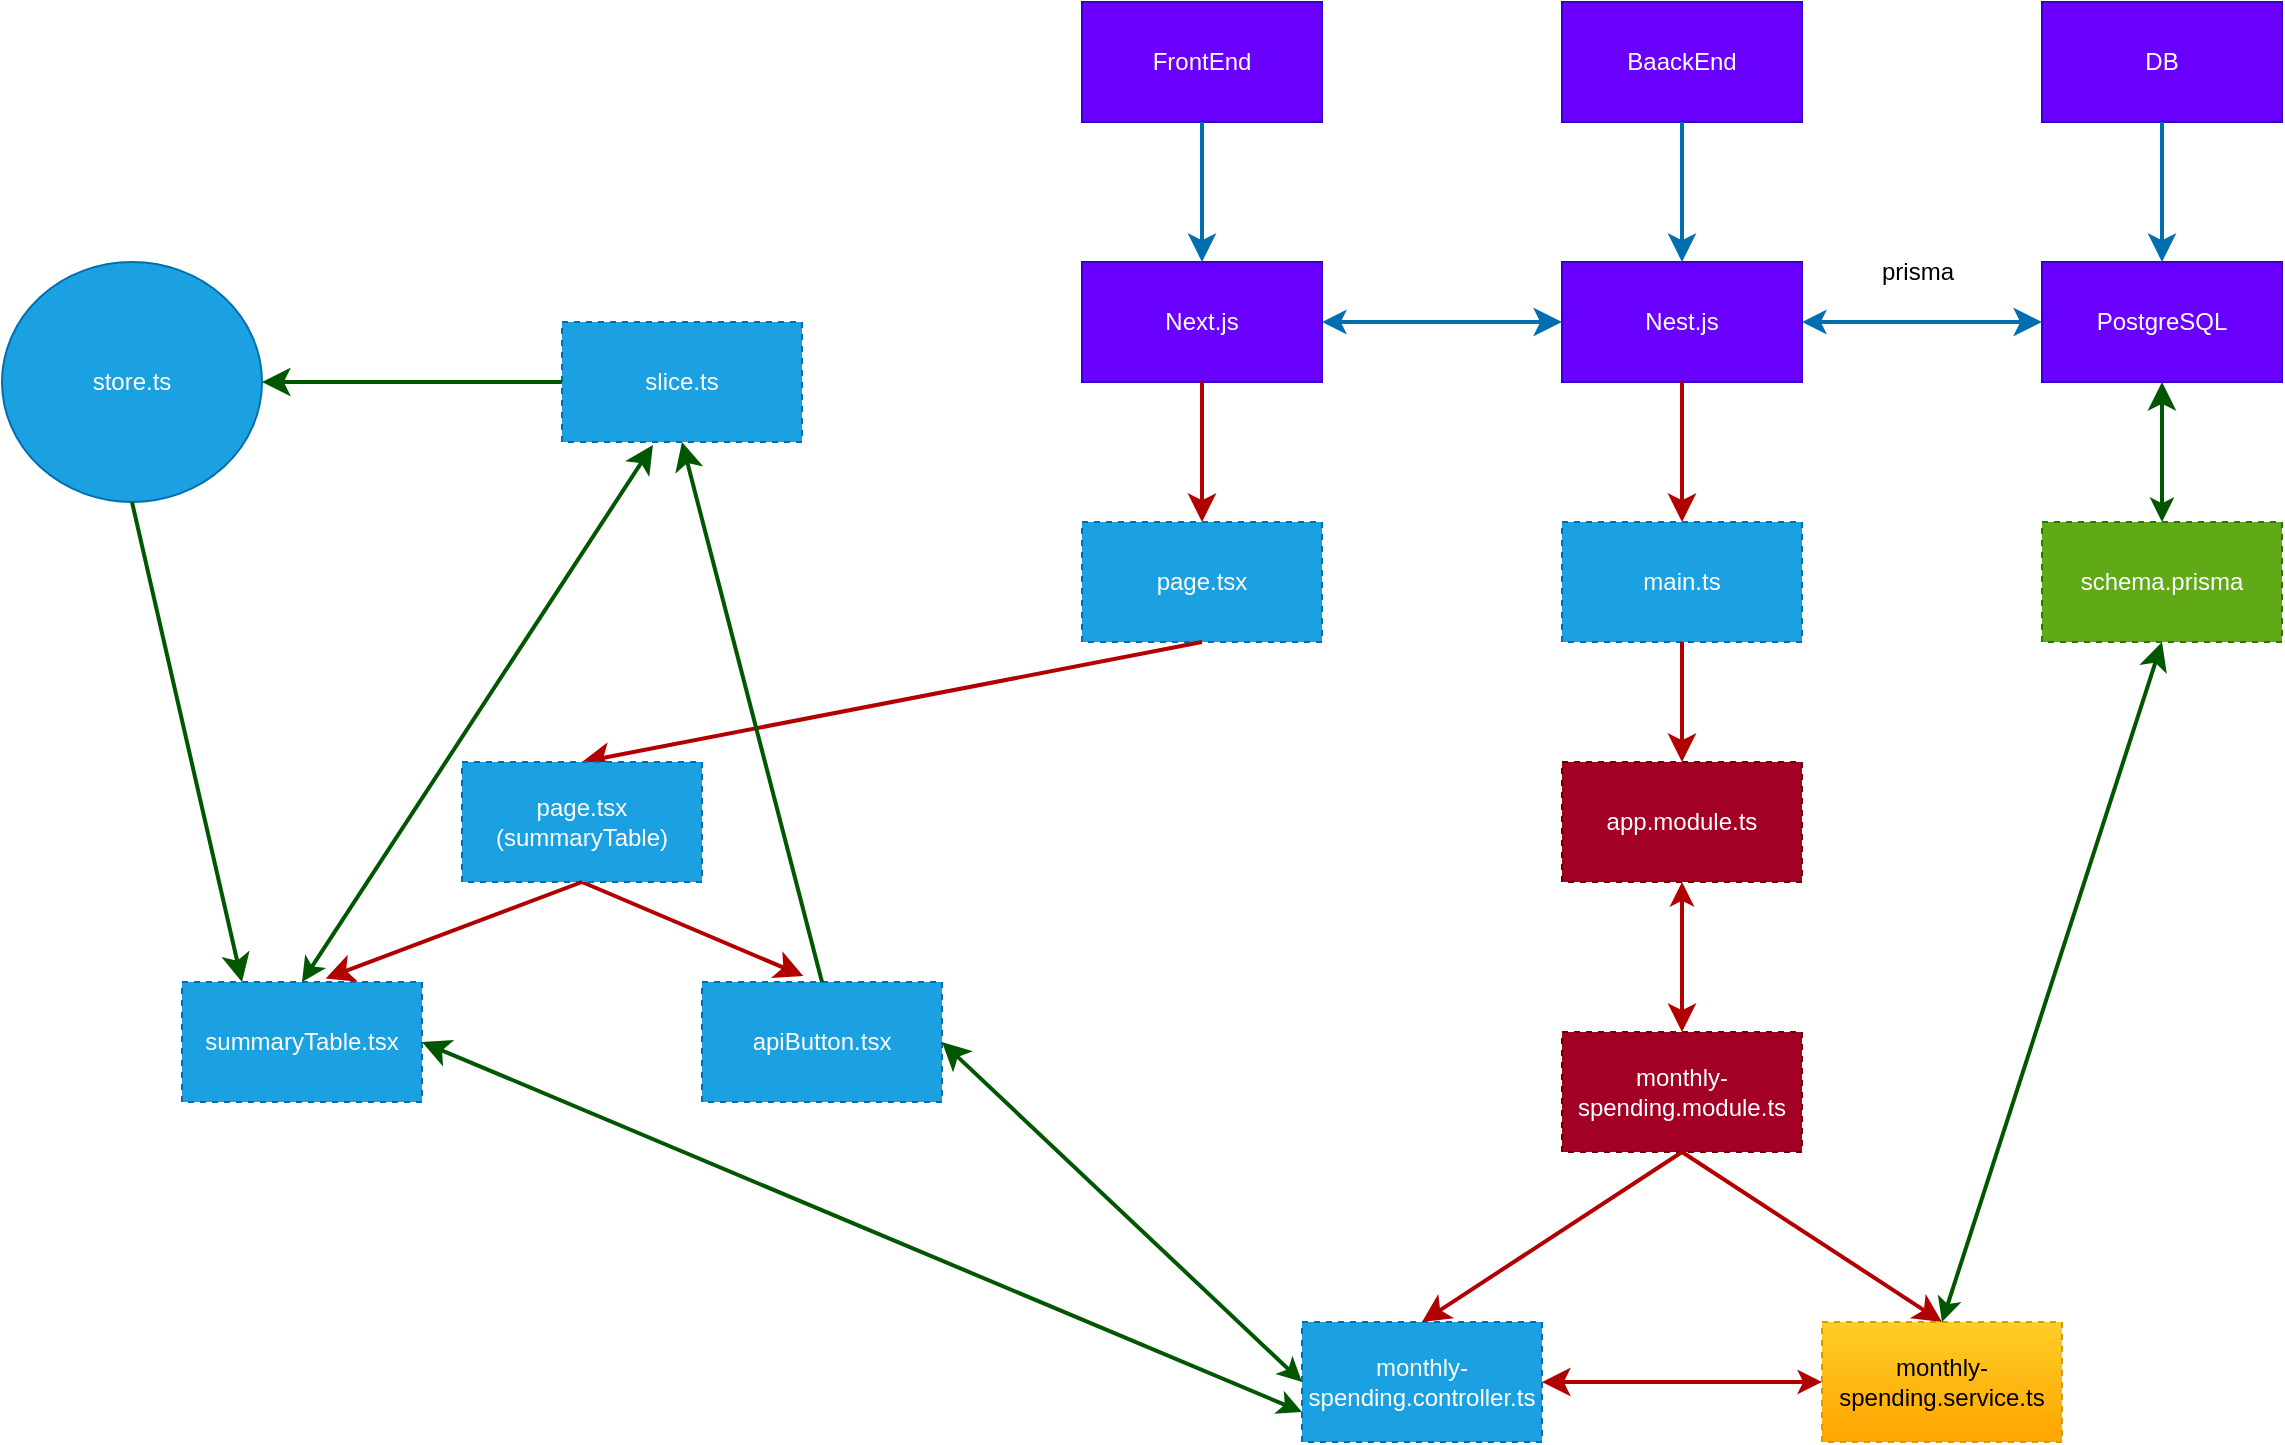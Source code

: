 <mxfile>
    <diagram id="QbAXD8yVb4sb1-gFSqgd" name="ページ1">
        <mxGraphModel dx="2301" dy="785" grid="1" gridSize="10" guides="1" tooltips="1" connect="1" arrows="1" fold="1" page="1" pageScale="1" pageWidth="827" pageHeight="1169" math="0" shadow="0">
            <root>
                <mxCell id="0"/>
                <mxCell id="1" parent="0"/>
                <mxCell id="2" value="FrontEnd" style="whiteSpace=wrap;html=1;fillColor=#6a00ff;fontColor=#ffffff;strokeColor=#3700CC;" parent="1" vertex="1">
                    <mxGeometry x="60" y="40" width="120" height="60" as="geometry"/>
                </mxCell>
                <mxCell id="3" value="BaackEnd" style="whiteSpace=wrap;html=1;fillColor=#6a00ff;fontColor=#ffffff;strokeColor=#3700CC;" parent="1" vertex="1">
                    <mxGeometry x="300" y="40" width="120" height="60" as="geometry"/>
                </mxCell>
                <mxCell id="4" value="PostgreSQL" style="whiteSpace=wrap;html=1;fillColor=#6a00ff;fontColor=#ffffff;strokeColor=#3700CC;" parent="1" vertex="1">
                    <mxGeometry x="540" y="170" width="120" height="60" as="geometry"/>
                </mxCell>
                <mxCell id="5" value="Next.js" style="whiteSpace=wrap;html=1;fillColor=#6a00ff;fontColor=#ffffff;strokeColor=#3700CC;" parent="1" vertex="1">
                    <mxGeometry x="60" y="170" width="120" height="60" as="geometry"/>
                </mxCell>
                <mxCell id="6" value="Nest.js" style="whiteSpace=wrap;html=1;fillColor=#6a00ff;fontColor=#ffffff;strokeColor=#3700CC;" parent="1" vertex="1">
                    <mxGeometry x="300" y="170" width="120" height="60" as="geometry"/>
                </mxCell>
                <mxCell id="7" value="" style="edgeStyle=none;orthogonalLoop=1;jettySize=auto;html=1;fillColor=#1ba1e2;strokeColor=#006EAF;endSize=8;strokeWidth=2;entryX=0.5;entryY=0;entryDx=0;entryDy=0;exitX=0.5;exitY=1;exitDx=0;exitDy=0;" parent="1" source="2" target="5" edge="1">
                    <mxGeometry width="80" relative="1" as="geometry">
                        <mxPoint x="119.66" y="100" as="sourcePoint"/>
                        <mxPoint x="230" y="130" as="targetPoint"/>
                        <Array as="points"/>
                    </mxGeometry>
                </mxCell>
                <mxCell id="9" value="" style="edgeStyle=none;orthogonalLoop=1;jettySize=auto;html=1;fillColor=#1ba1e2;strokeColor=#006EAF;endSize=8;strokeWidth=2;entryX=0.5;entryY=0;entryDx=0;entryDy=0;exitX=0.5;exitY=1;exitDx=0;exitDy=0;" parent="1" source="3" target="6" edge="1">
                    <mxGeometry width="80" relative="1" as="geometry">
                        <mxPoint x="390" y="110" as="sourcePoint"/>
                        <mxPoint x="359.5" y="170" as="targetPoint"/>
                        <Array as="points"/>
                    </mxGeometry>
                </mxCell>
                <mxCell id="12" value="" style="edgeStyle=none;orthogonalLoop=1;jettySize=auto;html=1;fillColor=#1ba1e2;strokeColor=#006EAF;endSize=8;strokeWidth=2;startArrow=classic;startFill=1;entryX=0;entryY=0.5;entryDx=0;entryDy=0;exitX=1;exitY=0.5;exitDx=0;exitDy=0;" parent="1" source="5" target="6" edge="1">
                    <mxGeometry width="80" relative="1" as="geometry">
                        <mxPoint x="190" y="210" as="sourcePoint"/>
                        <mxPoint x="290" y="220" as="targetPoint"/>
                        <Array as="points"/>
                    </mxGeometry>
                </mxCell>
                <mxCell id="13" value="" style="edgeStyle=none;orthogonalLoop=1;jettySize=auto;html=1;fillColor=#1ba1e2;strokeColor=#006EAF;endSize=8;strokeWidth=2;startArrow=classic;startFill=1;entryX=0;entryY=0.5;entryDx=0;entryDy=0;exitX=1;exitY=0.5;exitDx=0;exitDy=0;" parent="1" source="6" target="4" edge="1">
                    <mxGeometry width="80" relative="1" as="geometry">
                        <mxPoint x="450" y="230" as="sourcePoint"/>
                        <mxPoint x="530" y="210" as="targetPoint"/>
                        <Array as="points"/>
                    </mxGeometry>
                </mxCell>
                <mxCell id="14" value="DB" style="whiteSpace=wrap;html=1;fillColor=#6a00ff;fontColor=#ffffff;strokeColor=#3700CC;" parent="1" vertex="1">
                    <mxGeometry x="540" y="40" width="120" height="60" as="geometry"/>
                </mxCell>
                <mxCell id="15" value="" style="edgeStyle=none;orthogonalLoop=1;jettySize=auto;html=1;fillColor=#1ba1e2;strokeColor=#006EAF;endSize=8;strokeWidth=2;entryX=0.5;entryY=0;entryDx=0;entryDy=0;exitX=0.5;exitY=1;exitDx=0;exitDy=0;" parent="1" source="14" target="4" edge="1">
                    <mxGeometry width="80" relative="1" as="geometry">
                        <mxPoint x="610" y="120" as="sourcePoint"/>
                        <mxPoint x="599.5" y="170" as="targetPoint"/>
                        <Array as="points"/>
                    </mxGeometry>
                </mxCell>
                <mxCell id="16" value="prisma" style="text;strokeColor=none;align=center;fillColor=none;html=1;verticalAlign=middle;whiteSpace=wrap;rounded=0;" parent="1" vertex="1">
                    <mxGeometry x="440" y="160" width="76" height="30" as="geometry"/>
                </mxCell>
                <mxCell id="17" value="" style="edgeStyle=none;orthogonalLoop=1;jettySize=auto;html=1;fillColor=#e51400;strokeColor=#B20000;endSize=8;strokeWidth=2;exitX=0.5;exitY=1;exitDx=0;exitDy=0;entryX=0.5;entryY=0;entryDx=0;entryDy=0;" parent="1" edge="1" target="27" source="6">
                    <mxGeometry width="80" relative="1" as="geometry">
                        <mxPoint x="390" y="240" as="sourcePoint"/>
                        <mxPoint x="359.5" y="300" as="targetPoint"/>
                        <Array as="points"/>
                    </mxGeometry>
                </mxCell>
                <mxCell id="18" value="page.tsx" style="whiteSpace=wrap;html=1;dashed=1;fillColor=#1ba1e2;fontColor=#ffffff;strokeColor=#006EAF;" parent="1" vertex="1">
                    <mxGeometry x="60" y="300" width="120" height="60" as="geometry"/>
                </mxCell>
                <mxCell id="19" value="" style="edgeStyle=none;orthogonalLoop=1;jettySize=auto;html=1;fillColor=#e51400;strokeColor=#B20000;endSize=8;strokeWidth=2;entryX=0.5;entryY=0;entryDx=0;entryDy=0;exitX=0.5;exitY=1;exitDx=0;exitDy=0;" parent="1" source="5" target="18" edge="1">
                    <mxGeometry width="80" relative="1" as="geometry">
                        <mxPoint x="140" y="250" as="sourcePoint"/>
                        <mxPoint x="119.5" y="300" as="targetPoint"/>
                        <Array as="points"/>
                    </mxGeometry>
                </mxCell>
                <mxCell id="21" value="apiButton.tsx" style="whiteSpace=wrap;html=1;dashed=1;fillColor=#1ba1e2;fontColor=#ffffff;strokeColor=#006EAF;" parent="1" vertex="1">
                    <mxGeometry x="-130" y="530" width="120" height="60" as="geometry"/>
                </mxCell>
                <mxCell id="22" value="" style="edgeStyle=none;orthogonalLoop=1;jettySize=auto;html=1;fillColor=#e51400;strokeColor=#B20000;endSize=8;strokeWidth=2;entryX=0.5;entryY=0;entryDx=0;entryDy=0;exitX=0.5;exitY=1;exitDx=0;exitDy=0;" parent="1" source="18" target="25" edge="1">
                    <mxGeometry width="80" relative="1" as="geometry">
                        <mxPoint x="130" y="390" as="sourcePoint"/>
                        <mxPoint x="119.5" y="430" as="targetPoint"/>
                        <Array as="points"/>
                    </mxGeometry>
                </mxCell>
                <mxCell id="23" value="" style="edgeStyle=none;orthogonalLoop=1;jettySize=auto;html=1;fillColor=#e51400;strokeColor=#B20000;endSize=8;strokeWidth=2;exitX=0.5;exitY=1;exitDx=0;exitDy=0;entryX=0.422;entryY=-0.05;entryDx=0;entryDy=0;entryPerimeter=0;" parent="1" source="25" edge="1" target="21">
                    <mxGeometry width="80" relative="1" as="geometry">
                        <mxPoint x="20" y="490" as="sourcePoint"/>
                        <mxPoint x="-0.42" y="550" as="targetPoint"/>
                        <Array as="points"/>
                    </mxGeometry>
                </mxCell>
                <mxCell id="24" value="summaryTable.tsx" style="whiteSpace=wrap;html=1;dashed=1;fillColor=#1ba1e2;fontColor=#ffffff;strokeColor=#006EAF;" parent="1" vertex="1">
                    <mxGeometry x="-390" y="530" width="120" height="60" as="geometry"/>
                </mxCell>
                <mxCell id="25" value="page.tsx&lt;br&gt;(summaryTable)" style="whiteSpace=wrap;html=1;dashed=1;fillColor=#1ba1e2;fontColor=#ffffff;strokeColor=#006EAF;" parent="1" vertex="1">
                    <mxGeometry x="-250" y="420" width="120" height="60" as="geometry"/>
                </mxCell>
                <mxCell id="26" value="" style="edgeStyle=none;orthogonalLoop=1;jettySize=auto;html=1;fillColor=#e51400;strokeColor=#B20000;endSize=8;strokeWidth=2;exitX=0.5;exitY=1;exitDx=0;exitDy=0;entryX=0.599;entryY=-0.03;entryDx=0;entryDy=0;entryPerimeter=0;" edge="1" parent="1" source="25" target="24">
                    <mxGeometry width="80" relative="1" as="geometry">
                        <mxPoint x="10" y="490" as="sourcePoint"/>
                        <mxPoint x="-119.36" y="557" as="targetPoint"/>
                        <Array as="points"/>
                    </mxGeometry>
                </mxCell>
                <mxCell id="27" value="main.ts" style="whiteSpace=wrap;html=1;dashed=1;fillColor=#1ba1e2;fontColor=#ffffff;strokeColor=#006EAF;" vertex="1" parent="1">
                    <mxGeometry x="300" y="300" width="120" height="60" as="geometry"/>
                </mxCell>
                <mxCell id="28" value="" style="edgeStyle=none;orthogonalLoop=1;jettySize=auto;html=1;fillColor=#e51400;strokeColor=#B20000;endSize=8;strokeWidth=2;exitX=0.5;exitY=1;exitDx=0;exitDy=0;entryX=0.5;entryY=0;entryDx=0;entryDy=0;" edge="1" parent="1" source="27" target="30">
                    <mxGeometry width="80" relative="1" as="geometry">
                        <mxPoint x="370" y="380" as="sourcePoint"/>
                        <mxPoint x="360" y="440" as="targetPoint"/>
                        <Array as="points"/>
                    </mxGeometry>
                </mxCell>
                <mxCell id="30" value="app.module.ts" style="whiteSpace=wrap;html=1;dashed=1;fillColor=#a20025;fontColor=#ffffff;strokeColor=#6F0000;" vertex="1" parent="1">
                    <mxGeometry x="300" y="420" width="120" height="60" as="geometry"/>
                </mxCell>
                <mxCell id="32" value="monthly-spending.module.ts" style="whiteSpace=wrap;html=1;dashed=1;fillColor=#a20025;fontColor=#ffffff;strokeColor=#6F0000;" vertex="1" parent="1">
                    <mxGeometry x="300" y="555" width="120" height="60" as="geometry"/>
                </mxCell>
                <mxCell id="33" value="" style="edgeStyle=none;orthogonalLoop=1;jettySize=auto;html=1;fillColor=#e51400;strokeColor=#B20000;endSize=8;strokeWidth=2;startArrow=classic;startFill=1;entryX=0.5;entryY=0;entryDx=0;entryDy=0;exitX=0.5;exitY=1;exitDx=0;exitDy=0;" edge="1" parent="1" source="30" target="32">
                    <mxGeometry width="80" relative="1" as="geometry">
                        <mxPoint x="410" y="500" as="sourcePoint"/>
                        <mxPoint x="580" y="490" as="targetPoint"/>
                        <Array as="points"/>
                    </mxGeometry>
                </mxCell>
                <mxCell id="34" value="" style="edgeStyle=none;orthogonalLoop=1;jettySize=auto;html=1;fillColor=#008a00;strokeColor=#005700;endSize=8;strokeWidth=2;startArrow=classic;startFill=1;entryX=1;entryY=0.5;entryDx=0;entryDy=0;exitX=0;exitY=0.5;exitDx=0;exitDy=0;" edge="1" parent="1" source="35" target="21">
                    <mxGeometry width="80" relative="1" as="geometry">
                        <mxPoint x="220" y="480" as="sourcePoint"/>
                        <mxPoint x="220" y="530" as="targetPoint"/>
                        <Array as="points"/>
                    </mxGeometry>
                </mxCell>
                <mxCell id="35" value="monthly-spending.controller.ts" style="whiteSpace=wrap;html=1;dashed=1;fillColor=#1ba1e2;fontColor=#ffffff;strokeColor=#006EAF;" vertex="1" parent="1">
                    <mxGeometry x="170" y="700" width="120" height="60" as="geometry"/>
                </mxCell>
                <mxCell id="36" value="monthly-spending.service.ts" style="whiteSpace=wrap;html=1;dashed=1;fillColor=#ffcd28;strokeColor=#d79b00;gradientColor=#ffa500;" vertex="1" parent="1">
                    <mxGeometry x="430" y="700" width="120" height="60" as="geometry"/>
                </mxCell>
                <mxCell id="38" value="" style="edgeStyle=none;orthogonalLoop=1;jettySize=auto;html=1;fillColor=#e51400;strokeColor=#B20000;endSize=8;strokeWidth=2;startArrow=classic;startFill=1;entryX=1;entryY=0.5;entryDx=0;entryDy=0;exitX=0;exitY=0.5;exitDx=0;exitDy=0;" edge="1" parent="1" source="36" target="35">
                    <mxGeometry width="80" relative="1" as="geometry">
                        <mxPoint x="359.5" y="645" as="sourcePoint"/>
                        <mxPoint x="359.5" y="720" as="targetPoint"/>
                        <Array as="points"/>
                    </mxGeometry>
                </mxCell>
                <mxCell id="39" value="" style="edgeStyle=none;orthogonalLoop=1;jettySize=auto;html=1;fillColor=#e51400;strokeColor=#B20000;endSize=8;strokeWidth=2;exitX=0.5;exitY=1;exitDx=0;exitDy=0;entryX=0.5;entryY=0;entryDx=0;entryDy=0;" edge="1" parent="1" source="32" target="35">
                    <mxGeometry width="80" relative="1" as="geometry">
                        <mxPoint x="350" y="630" as="sourcePoint"/>
                        <mxPoint x="350" y="690" as="targetPoint"/>
                        <Array as="points"/>
                    </mxGeometry>
                </mxCell>
                <mxCell id="40" value="" style="edgeStyle=none;orthogonalLoop=1;jettySize=auto;html=1;fillColor=#e51400;strokeColor=#B20000;endSize=8;strokeWidth=2;exitX=0.5;exitY=1;exitDx=0;exitDy=0;entryX=0.5;entryY=0;entryDx=0;entryDy=0;" edge="1" parent="1" source="32" target="36">
                    <mxGeometry width="80" relative="1" as="geometry">
                        <mxPoint x="370" y="625" as="sourcePoint"/>
                        <mxPoint x="240" y="710" as="targetPoint"/>
                        <Array as="points"/>
                    </mxGeometry>
                </mxCell>
                <mxCell id="41" value="store.ts" style="ellipse;whiteSpace=wrap;html=1;fillColor=#1ba1e2;fontColor=#ffffff;strokeColor=#006EAF;" vertex="1" parent="1">
                    <mxGeometry x="-480" y="170" width="130" height="120" as="geometry"/>
                </mxCell>
                <mxCell id="42" value="slice.ts" style="whiteSpace=wrap;html=1;dashed=1;fillColor=#1ba1e2;fontColor=#ffffff;strokeColor=#006EAF;" vertex="1" parent="1">
                    <mxGeometry x="-200" y="200" width="120" height="60" as="geometry"/>
                </mxCell>
                <mxCell id="43" value="" style="edgeStyle=none;orthogonalLoop=1;jettySize=auto;html=1;fillColor=#008a00;strokeColor=#005700;endSize=8;strokeWidth=2;entryX=0.5;entryY=1;entryDx=0;entryDy=0;exitX=0.5;exitY=0;exitDx=0;exitDy=0;" edge="1" parent="1" source="21" target="42">
                    <mxGeometry width="80" relative="1" as="geometry">
                        <mxPoint x="-70" y="530" as="sourcePoint"/>
                        <mxPoint x="-69.36" y="537" as="targetPoint"/>
                        <Array as="points"/>
                    </mxGeometry>
                </mxCell>
                <mxCell id="44" value="" style="edgeStyle=none;orthogonalLoop=1;jettySize=auto;html=1;fillColor=#008a00;strokeColor=#005700;endSize=8;strokeWidth=2;entryX=1;entryY=0.5;entryDx=0;entryDy=0;exitX=0;exitY=0.5;exitDx=0;exitDy=0;" edge="1" parent="1" source="42" target="41">
                    <mxGeometry width="80" relative="1" as="geometry">
                        <mxPoint x="-160" y="520" as="sourcePoint"/>
                        <mxPoint x="-320" y="250" as="targetPoint"/>
                        <Array as="points"/>
                    </mxGeometry>
                </mxCell>
                <mxCell id="45" value="" style="edgeStyle=none;orthogonalLoop=1;jettySize=auto;html=1;fillColor=#008a00;strokeColor=#005700;endSize=8;strokeWidth=2;exitX=0.5;exitY=1;exitDx=0;exitDy=0;entryX=0.25;entryY=0;entryDx=0;entryDy=0;" edge="1" parent="1" source="41" target="24">
                    <mxGeometry width="80" relative="1" as="geometry">
                        <mxPoint x="-330" y="370" as="sourcePoint"/>
                        <mxPoint x="-360" y="500" as="targetPoint"/>
                        <Array as="points"/>
                    </mxGeometry>
                </mxCell>
                <mxCell id="46" value="" style="edgeStyle=none;orthogonalLoop=1;jettySize=auto;html=1;fillColor=#008a00;strokeColor=#005700;endSize=8;strokeWidth=2;startArrow=classic;startFill=1;entryX=1;entryY=0.5;entryDx=0;entryDy=0;exitX=0;exitY=0.75;exitDx=0;exitDy=0;" edge="1" parent="1" source="35" target="24">
                    <mxGeometry width="80" relative="1" as="geometry">
                        <mxPoint x="160" y="750" as="sourcePoint"/>
                        <mxPoint x="-260" y="580" as="targetPoint"/>
                        <Array as="points"/>
                    </mxGeometry>
                </mxCell>
                <mxCell id="47" value="schema.prisma" style="whiteSpace=wrap;html=1;dashed=1;fillColor=#60a917;fontColor=#ffffff;strokeColor=#2D7600;" vertex="1" parent="1">
                    <mxGeometry x="540" y="300" width="120" height="60" as="geometry"/>
                </mxCell>
                <mxCell id="48" value="" style="edgeStyle=none;orthogonalLoop=1;jettySize=auto;html=1;fillColor=#008a00;strokeColor=#005700;endSize=8;strokeWidth=2;startArrow=classic;startFill=1;entryX=0.5;entryY=1;entryDx=0;entryDy=0;exitX=0.5;exitY=0;exitDx=0;exitDy=0;" edge="1" parent="1" source="36" target="47">
                    <mxGeometry width="80" relative="1" as="geometry">
                        <mxPoint x="680" y="690" as="sourcePoint"/>
                        <mxPoint x="500" y="520" as="targetPoint"/>
                        <Array as="points"/>
                    </mxGeometry>
                </mxCell>
                <mxCell id="49" value="" style="edgeStyle=none;orthogonalLoop=1;jettySize=auto;html=1;fillColor=#008a00;strokeColor=#005700;endSize=8;strokeWidth=2;startArrow=classic;startFill=1;exitX=0.5;exitY=0;exitDx=0;exitDy=0;entryX=0.5;entryY=1;entryDx=0;entryDy=0;" edge="1" parent="1" source="47" target="4">
                    <mxGeometry width="80" relative="1" as="geometry">
                        <mxPoint x="560" y="740" as="sourcePoint"/>
                        <mxPoint x="630" y="250" as="targetPoint"/>
                        <Array as="points"/>
                    </mxGeometry>
                </mxCell>
                <mxCell id="50" value="" style="edgeStyle=none;orthogonalLoop=1;jettySize=auto;html=1;fillColor=#008a00;strokeColor=#005700;endSize=8;strokeWidth=2;startArrow=classic;startFill=1;entryX=0.379;entryY=1.024;entryDx=0;entryDy=0;exitX=0.5;exitY=0;exitDx=0;exitDy=0;entryPerimeter=0;" edge="1" parent="1" source="24" target="42">
                    <mxGeometry width="80" relative="1" as="geometry">
                        <mxPoint x="-330" y="530" as="sourcePoint"/>
                        <mxPoint x="-350" y="290" as="targetPoint"/>
                        <Array as="points"/>
                    </mxGeometry>
                </mxCell>
            </root>
        </mxGraphModel>
    </diagram>
</mxfile>